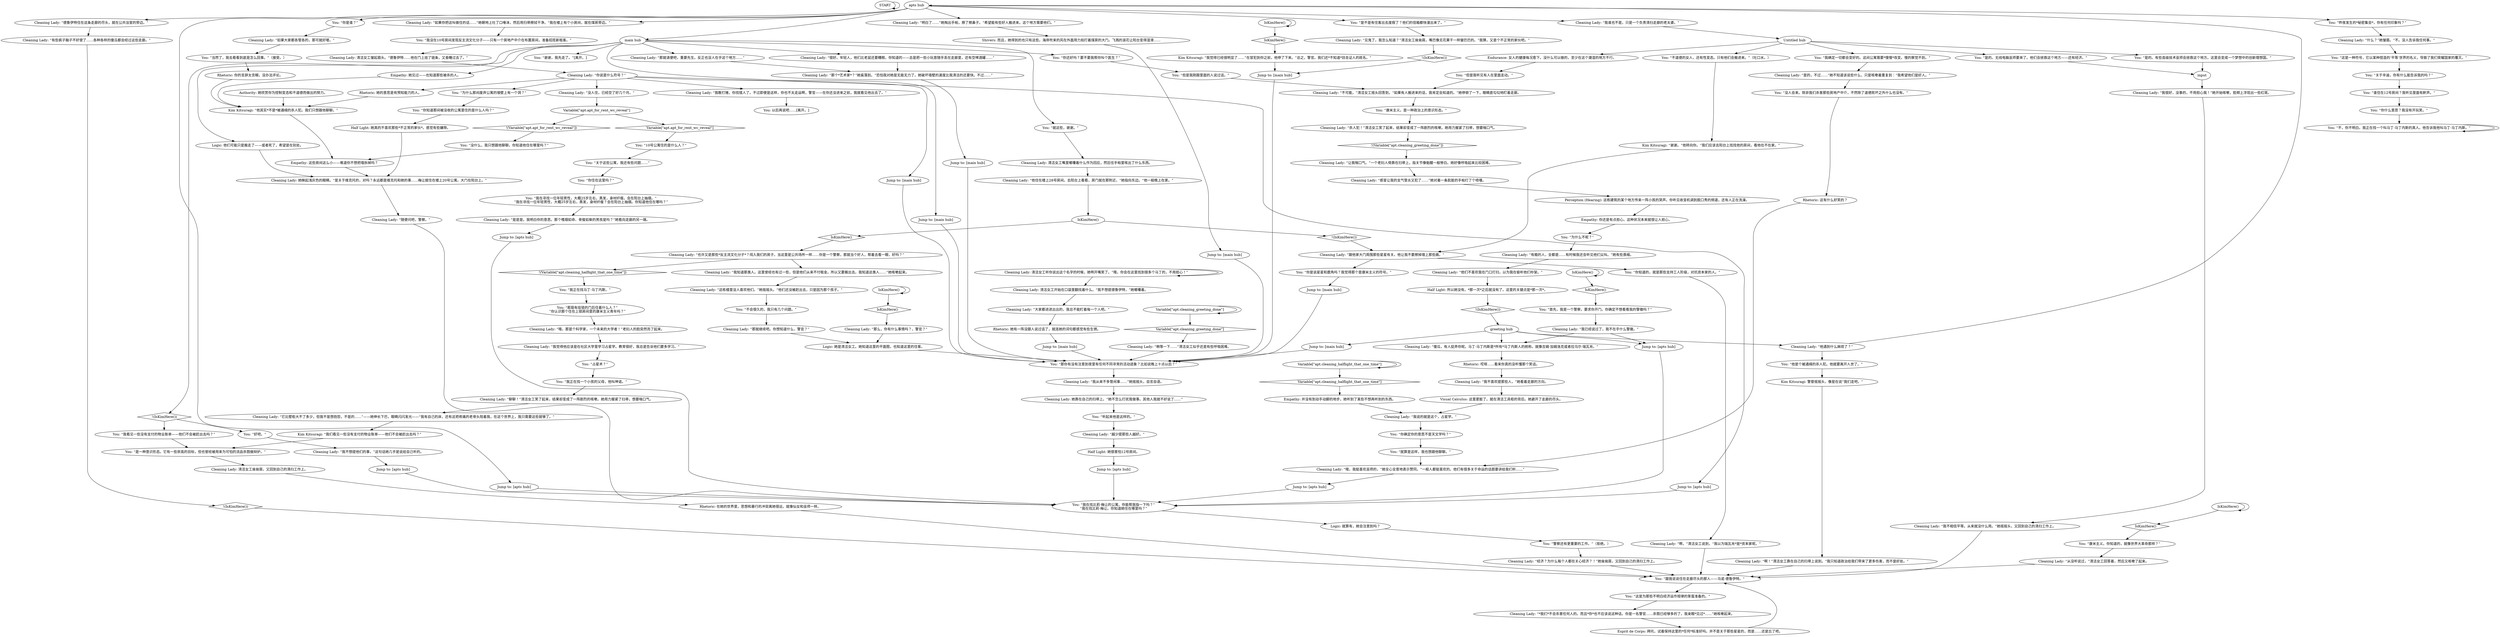 # APT / CLEANING LADY
# Cleaning lady inside the apartment building. Part of her greeting is in PIER / APARTMENTS PIER DOOR dialogue.
# ==================================================
digraph G {
	  0 [label="START"];
	  1 [label="input"];
	  2 [label="Cleaning Lady: “哦，我挺喜欢巫师的，”她全心全意地表示赞同。“一般人都挺喜欢的。他们有很多关于命运的话题要讲给我们听……”"];
	  3 [label="Cleaning Lady: “他住在楼上28号房间。去阳台上看看，房门就在那附近，”她指向东边。“他一般晚上在家。”"];
	  4 [label="Jump to: [main hub]"];
	  5 [label="Jump to: [main hub]"];
	  6 [label="Cleaning Lady: 她靠在自己的扫帚上。“她不怎么打扰我做事。其他人我就不好说了……”"];
	  7 [label="Cleaning Lady: “如果大家都各管各的，那可就好喽。”"];
	  8 [label="Cleaning Lady: “我谁也不是，只是一个负责清扫走廊的老太婆。”"];
	  9 [label="You: “那扇有挂锁的门后住着什么人？”\n“你认识那个住在上锁房间里的康米主义青年吗？”"];
	  10 [label="Cleaning Lady: 清洁女工听你说出这个名字的时候，她咧开嘴笑了。“哦，你会在这里找到很多个马丁的，不用担心！”"];
	  11 [label="You: “你什么意思？我没有开玩笑。”"];
	  12 [label="Cleaning Lady: 清洁女工皱起眉头。“德鲁伊特……他在门上挂了链条，又昏睡过去了。”"];
	  13 [label="Cleaning Lady: “明白了……”她掏出手帕，擦了擦鼻子。“希望能有些好人搬进来。这个地方需要他们。”"];
	  14 [label="You: “关于辛迪，你有什么能告诉我的吗？”"];
	  15 [label="Cleaning Lady: “我不相信平等。从来就没什么用。”她摇摇头，又回到自己的清扫工作上。"];
	  16 [label="Empathy: 你还是有点担心。这种状况本来就很让人担心。"];
	  17 [label="Cleaning Lady: “他遇到什么麻烦了？”"];
	  18 [label="You: “首先，我是一个警察，要求你开门。你确定不想看看我的警徽吗？”"];
	  19 [label="Kim Kitsuragi: “他其实*不是*被通缉的杀人犯。我们只想跟他聊聊。”"];
	  20 [label="Jump to: [main hub]"];
	  21 [label="Rhetoric: 她有一阵没跟人说过话了，就连她的词句都感觉有些生锈。"];
	  22 [label="Logic: 他们可能只是搬走了——或者死了，希望是在别处。"];
	  23 [label="You: “昨夜发生的*秘密集会*，你有任何印象吗？”"];
	  24 [label="You: “跟我说说住在走廊尽头的那人——乌诺·德鲁伊特。”"];
	  25 [label="Jump to: [apts hub]"];
	  26 [label="You: “你还好吗？要不要我帮你叫个医生？”"];
	  27 [label="You: “我正在找马丁·马丁内斯。”"];
	  28 [label="Visual Calculus: 这里更脏了。就在清洁工具柜的背后。她避开了走廊的尽头。"];
	  29 [label="Jump to: [apts hub]"];
	  30 [label="Jump to: [apts hub]"];
	  31 [label="You: “谁住在12号房间？我听见里面有鼾声。”"];
	  32 [label="Cleaning Lady: “那个*艺术家*？”她奚落到。“恐怕我对她是无能无力了。她破坏墙壁的速度比我清洁的还要快。不过……”"];
	  33 [label="Jump to: [apts hub]"];
	  34 [label="You: “这是为那些不明白经济运作规律的笨蛋准备的。”"];
	  35 [label="Cleaning Lady: 清洁女工开始在口袋里翻找着什么。“我不想提德鲁伊特，”她嘟囔着。"];
	  36 [label="You: “不，你不明白。我正在找一个叫马丁·马丁内斯的真人。他告诉我他叫马丁·马丁内斯。”"];
	  37 [label="Cleaning Lady: “傻瓜，有人捉弄你呢。马丁·马丁内斯是*所有*马丁内斯人的统称。就像吉姆·加姆洛克或者拉乌尔·瑞瓦肖。”"];
	  38 [label="You: “不会很久的，我只有几个问题。”"];
	  39 [label="Cleaning Lady: “我不喜欢提那些人，”她看着走廊的方向。"];
	  40 [label="IsKimHere()"];
	  41 [label="IsKimHere()", shape=diamond];
	  42 [label="!(IsKimHere())", shape=diamond];
	  43 [label="Half Light: 她真的不喜欢那些*不正常的家伙*。感觉有些嫌隙。"];
	  44 [label="Cleaning Lady: “见鬼了，我怎么知道？”清洁女工耸耸肩，嘴巴像无花果干一样皱巴巴的。“我猜，又是个不正常的家伙吧。”"];
	  45 [label="Cleaning Lady: “大家都进进出出的，我总不能盯着每一个人吧。”"];
	  46 [label="You: “为什么不呢？”"];
	  47 [label="Cleaning Lady: “那么，你有什么事情吗？，警官？”"];
	  48 [label="Kim Kitsuragi: 警督摇摇头，像是在说“我们走吧。”"];
	  49 [label="IsKimHere()"];
	  50 [label="IsKimHere()", shape=diamond];
	  51 [label="!(IsKimHere())", shape=diamond];
	  52 [label="Variable[\"apt.cleaning_halflight_that_one_time\"]"];
	  53 [label="Variable[\"apt.cleaning_halflight_that_one_time\"]", shape=diamond];
	  54 [label="!(Variable[\"apt.cleaning_halflight_that_one_time\"])", shape=diamond];
	  55 [label="You: “当然了，我去看看到底是怎么回事。”（接受。）"];
	  56 [label="Jump to: [main hub]"];
	  57 [label="You: “关于这些公寓，我还有些问题……”"];
	  58 [label="Cleaning Lady: “没人住，已经空了好几个月。”"];
	  59 [label="You: “康米主义。是一种政治上的意识形态。”"];
	  60 [label="Cleaning Lady: “也许又是那些*反主流文化分子*？闯入我们的房子，当这里是公共场所一样……你是一个警察，那就当个好人，帮着去看一眼，好吗？”"];
	  61 [label="Kim Kitsuragi: “谢谢。”他转向你。“我们应该去阳台上找找他的房间，看他在不在家。”"];
	  62 [label="Cleaning Lady: “我知道那类人。这里曾经也有过一些，但是他们从来不付租金。所以又要搬出去。我知道这类人……”她咳嗽起来。"];
	  63 [label="You: “警察还有更重要的工作。”（拒绝。）"];
	  64 [label="You: “那你有没有注意到夜里有任何不同寻常的活动迹象？比如说晚上十点以后？”"];
	  65 [label="main hub"];
	  66 [label="You: “为什么那间废弃公寓的墙壁上有一个洞？”"];
	  67 [label="You: “你知道的，就是那些支持工人阶级，对抗资本家的人。”"];
	  68 [label="You: “你确定你的意思不是天文学吗？”"];
	  69 [label="IsKimHere()"];
	  70 [label="IsKimHere()", shape=diamond];
	  71 [label="!(IsKimHere())", shape=diamond];
	  72 [label="Empathy: 这些房间这么小——难道你不想把墙拆掉吗？"];
	  73 [label="Cleaning Lady: “聊聊！”清洁女工笑了起来，结果却变成了一阵剧烈的咳嗽。她用力握紧了扫帚，想要喘口气。"];
	  74 [label="Cleaning Lady: “德鲁伊特住在这条走廊的尽头，就在公共浴室的旁边。”"];
	  75 [label="You: “10号公寓住的是什么人？”"];
	  76 [label="You: “但是我刚跟里面的人说过话。”"];
	  77 [label="Cleaning Lady: “我很好，没事的，不用担心我！”她开始咳嗽，脸颊上浮现出一些红斑。"];
	  78 [label="Variable[\"apt.cleaning_greeting_done\"]"];
	  79 [label="Variable[\"apt.cleaning_greeting_done\"]", shape=diamond];
	  80 [label="!(Variable[\"apt.cleaning_greeting_done\"])", shape=diamond];
	  81 [label="Cleaning Lady: “我敢打赌，你找错人了。不过即便是这样，你也不太走运啊，警官——在你还没进来之前，我就看见他出去了。”"];
	  82 [label="You: “康米主义。你知道的，就像世界大革命那样？”"];
	  83 [label="Kim Kitsuragi: “我们看见一些没有支付的物业账单——他们不会被赶出去吗？”"];
	  84 [label="Shivers: 而且，她得到的也只有这些。海岸吹来的风在外面用力拍打着煤房的大门。飞溅的浪花让阳台变得湿滑……"];
	  85 [label="Untitled hub"];
	  86 [label="You: “你住在这里吗？”"];
	  87 [label="Cleaning Lady: “随便问吧，警察。”"];
	  88 [label="Jump to: [main hub]"];
	  89 [label="You: 以后再说吧……[离开。]"];
	  90 [label="You: “就算是这样，我也想跟他聊聊。”"];
	  91 [label="Cleaning Lady: “我说的就是这个，占星学。”"];
	  92 [label="IsKimHere()"];
	  93 [label="IsKimHere()", shape=diamond];
	  94 [label="!(IsKimHere())", shape=diamond];
	  95 [label="You: “我没在10号房间发现反主流文化分子——只有一个房地产中介在布置房间，准备招揽新租客。”"];
	  96 [label="Cleaning Lady: “它比壁柜大不了多少，但我不是想抱怨，不是的……”——她伸长下巴，眼睛闪闪发光——“我有自己的床，还有这把疼痛的老骨头陪着我，在这个世界上，我只需要这些就够了。”"];
	  97 [label="Rhetoric: 这有什么好笑的？"];
	  98 [label="Cleaning Lady: “*我们*不会杀害任何人的。而且*你*也不应该说这种话。你是一名警官……杀戮已经够多的了。我亲眼*见过*……”她咳嗽起来。"];
	  99 [label="Cleaning Lady: “经济？为什么每个人都在关心经济？！”她耸耸肩，又回到自己的清扫工作上。"];
	  100 [label="Cleaning Lady: “那就请便吧，重要先生。反正也没人在乎这个地方……”"];
	  101 [label="You: “你是谁？”"];
	  102 [label="You: “你知道那间被没收的公寓里住的是什么人吗？”"];
	  103 [label="Cleaning Lady: “有些疯子脑子不好使了……各种各样的傻瓜都会经过这些走廊。”"];
	  104 [label="Jump to: [main hub]"];
	  105 [label="Cleaning Lady: “你说是什么符号？”"];
	  106 [label="You: “听起来他是这样的。”"];
	  107 [label="Jump to: [apts hub]"];
	  108 [label="Rhetoric: 她的意思是有预知能力的人。"];
	  109 [label="You: “这是一种符号，它以某种捏造的‘平等’世界的名义，导致了我们荣耀国家的覆灭。”"];
	  110 [label="Logic: 就算有，她会注意到吗？"];
	  111 [label="Cleaning Lady: 她眯起浅灰色的眼睛。“是关于维克托的，对吗？永远都是维克托和她的事……梅让就住在楼上20号公寓。大门在阳台上。”"];
	  112 [label="Jump to: [apts hub]"];
	  113 [label="Perception (Hearing): 这栋建筑的某个地方传来一阵小孩的哭声。你听见收音机调到脱口秀的频道，还有人正在洗澡。"];
	  114 [label="Endurance: 女人的健康每况愈下。没什么可以做的，至少在这个潮湿的地方不行。"];
	  115 [label="You: “没人会来。除非我们杀害那些房地产中介，不然除了道德败坏之外什么也没有。”"];
	  116 [label="Rhetoric: 你的言辞太含糊，没办法评论。"];
	  117 [label="Cleaning Lady: “很好。年轻人，他们比老鼠还要糟糕，你知道的——总是把一些小玩意随手丢在走廊里，还有空啤酒罐……”"];
	  118 [label="You: “我在找比莉·梅让的公寓。你能帮我指一下吗？”\n“我在找比莉·梅让。你知道她住在哪里吗？”"];
	  119 [label="apts hub"];
	  120 [label="You: “没什么，我只想跟他聊聊。你知道他住在哪里吗？”"];
	  121 [label="You: “但是我听见有人在里面走动。”"];
	  122 [label="greeting hub"];
	  123 [label="Cleaning Lady: “杀人犯！”清洁女工笑了起来，结果却变成了一阵剧烈的咳嗽。她用力握紧了扫帚，想要喘口气。"];
	  124 [label="Cleaning Lady: “啊！”清洁女工靠在自己的扫帚上说到。“我只知道政治给我们带来了更多伤害，而不是好处。”"];
	  125 [label="Esprit de Corps: 拜托，试着保持这里的*任何*标准好吗。并不是关于那些星星的，而是……还是忘了吧。"];
	  126 [label="Empathy: 她见过——也知道那些被杀的人。"];
	  127 [label="You: “我在寻找一位年轻男性，大概25岁左右，黑发，身材纤瘦。会在阳台上抽烟。”\n“我在寻找一位年轻男性，大概25岁左右，黑发，身材纤瘦？会在阳台上抽烟。你知道他住在哪吗？”"];
	  128 [label="Cleaning Lady: “如果你把这叫做住的话……”她朝地上吐了口唾沫，然后用扫帚擦拭干净。“我在楼上有个小房间，就在煤房旁边。”"];
	  129 [label="You: “就这些，谢谢。”"];
	  130 [label="You: “我正在找一个小孩的父母，他叫坤诺。”"];
	  131 [label="Cleaning Lady: “跟他家大门周围那些星星有关。他让我不要擦掉墙上那些画。”"];
	  132 [label="Jump to: [main hub]"];
	  133 [label="You: “是一种意识形态。它有一些崇高的目标，但也曾经被用来为可怕的流血杀戮做辩护。”"];
	  134 [label="Cleaning Lady: “这栋楼里没人喜欢他们。”她摇摇头。“他们还没被赶出去，只是因为那个孩子。”"];
	  135 [label="Authority: 她欣赏你为控制变态和不道德而做出的努力。"];
	  136 [label="Cleaning Lady: “有瘾的人，全都是……有时候我还会听见他们尖叫。”她有些畏缩。"];
	  137 [label="Jump to: [main hub]"];
	  138 [label="You: “不道德的女人，还有性变态。只有他们会搬进来。”（吐口水。）"];
	  139 [label="Cleaning Lady: “感冒让我的支气管炎又犯了……”她对着一条肮脏的手帕打了个喷嚏。"];
	  140 [label="Cleaning Lady: “我已经说过了，我不在乎什么警徽。”"];
	  141 [label="Cleaning Lady: “啊，”清洁女工说到，“我以为瑞瓦肖*是*资本家呢。”"];
	  142 [label="Empathy: 并没有到动手动脚的地步。她听到了某些不想再听到的东西。"];
	  143 [label="Cleaning Lady: “我不想提他们的事，”这句话她几乎是说给自己听的。"];
	  144 [label="Half Light: 她很害怕12号房间。"];
	  145 [label="IsKimHere()"];
	  146 [label="IsKimHere()", shape=diamond];
	  147 [label="!(IsKimHere())", shape=diamond];
	  148 [label="Rhetoric: 哎呀……看来你真的没听懂那个笑话。"];
	  149 [label="You: “是的。有些高级技术巫师会拯救这个地方。这里会变成一个梦想中的创新理想国。”"];
	  150 [label="Cleaning Lady: “是的，不过……”她不知道该说些什么，只是咳嗽着重复到：“我希望他们是好人。”"];
	  151 [label="Cleaning Lady: “是是是。我明白你的意思。那个嗜烟如命、骨瘦如柴的男孩是吗？”她看向走廊的另一端。"];
	  152 [label="Cleaning Lady: 清洁女工嘴里嘟囔着什么作为回应，然后往手帕里咳出了什么东西。"];
	  153 [label="Cleaning Lady: “稍等一下……”清洁女工似乎还是有些呼吸困难。"];
	  154 [label="Cleaning Lady: “那就继续吧。你想知道什么，警官？”"];
	  155 [label="Logic: 她是清洁女工。她知道这里的平面图，也知道这里的住客。"];
	  156 [label="Kim Kitsuragi: “我觉得已经很明显了……”在冒犯到你之前，他停了下来。“总之，警官。我们还*不知道*目击证人的姓名。”"];
	  157 [label="Cleaning Lady: “我从来不多管闲事……”她摇摇头，自言自语。"];
	  158 [label="Cleaning Lady: “他们不喜欢我在门口打扫，以为我在偷听他们吵架。”"];
	  159 [label="Cleaning Lady: “不可能，”清洁女工摇头回答到，“如果有人搬进来的话，我肯定会知道的。”她停顿了一下，眼睛直勾勾地盯着走廊。"];
	  160 [label="Half Light: 所以她没有。*那一次*之后就没有了。这里的关键点是*那一次*。"];
	  161 [label="Jump to: [apts hub]"];
	  162 [label="You: “好吧。”"];
	  163 [label="You: “是的。无线电脑巫师要来了。他们会拯救这个地方——还有经济。”"];
	  164 [label="You: “我确定一切都会变好的。这间公寓需要*慢慢*改变。慢的察觉不到。”"];
	  165 [label="You: “是不是有住客出去度假了？他们的信箱都快漫出来了。”"];
	  166 [label="Cleaning Lady: “哦，那是个科学家，一个未来的大学者！”老妇人的脸突然亮了起来。"];
	  167 [label="You: “你是说星星和鹿角吗？我觉得那个是康米主义的符号。”"];
	  168 [label="Variable[\"apt.apt_for_rent_wc_reveal\"]"];
	  169 [label="Variable[\"apt.apt_for_rent_wc_reveal\"]", shape=diamond];
	  170 [label="!(Variable[\"apt.apt_for_rent_wc_reveal\"])", shape=diamond];
	  171 [label="Cleaning Lady: “让我喘口气。”一个老妇人倚靠在扫帚上，指关节像骷髅一般惨白。她好像呼吸起来比较困难。"];
	  172 [label="Cleaning Lady: “我觉得他应该是在社区大学里学习占星学。教育很好，我总是告诉他们要多学习。”"];
	  173 [label="You: “他是个被通缉的杀人犯。他就要离开人世了。”"];
	  174 [label="Rhetoric: 在她的世界里，思想和暴行的冲突离她很远，就像仙女和巫师一样。"];
	  175 [label="Cleaning Lady: “什么？”她皱眉。“不。没人告诉我任何事。”"];
	  176 [label="You: “谢谢，我先走了。”[离开。]"];
	  177 [label="You: “占星术？”"];
	  178 [label="Cleaning Lady: “从没听说过，”清洁女工回答着，然后又咳嗽了起来。"];
	  179 [label="Cleaning Lady: 清洁女工耸耸肩，又回到自己的清扫工作上。"];
	  180 [label="You: “我看见一些没有支付的物业账单——他们不会被赶出去吗？”"];
	  181 [label="Cleaning Lady: “越少提那些人越好。”"];
	  0 -> 0
	  1 -> 77
	  2 -> 107
	  3 -> 145
	  4 -> 64
	  5 -> 64
	  6 -> 106
	  7 -> 55
	  8 -> 85
	  9 -> 166
	  10 -> 10
	  10 -> 35
	  11 -> 36
	  12 -> 105
	  13 -> 84
	  14 -> 31
	  15 -> 24
	  16 -> 46
	  17 -> 173
	  17 -> 119
	  18 -> 140
	  19 -> 72
	  20 -> 64
	  21 -> 137
	  22 -> 111
	  23 -> 175
	  24 -> 34
	  25 -> 118
	  26 -> 76
	  27 -> 9
	  28 -> 91
	  29 -> 118
	  30 -> 118
	  31 -> 11
	  32 -> 5
	  33 -> 118
	  34 -> 98
	  35 -> 45
	  36 -> 36
	  37 -> 148
	  38 -> 154
	  39 -> 28
	  40 -> 40
	  40 -> 41
	  41 -> 156
	  42 -> 4
	  43 -> 111
	  44 -> 42
	  45 -> 21
	  46 -> 136
	  47 -> 155
	  48 -> 124
	  49 -> 49
	  49 -> 50
	  50 -> 18
	  51 -> 122
	  52 -> 52
	  52 -> 53
	  53 -> 142
	  54 -> 27
	  55 -> 116
	  56 -> 64
	  57 -> 86
	  58 -> 168
	  59 -> 123
	  60 -> 62
	  60 -> 54
	  61 -> 131
	  62 -> 134
	  63 -> 99
	  64 -> 157
	  65 -> 129
	  65 -> 100
	  65 -> 176
	  65 -> 117
	  65 -> 22
	  65 -> 56
	  65 -> 94
	  65 -> 26
	  65 -> 126
	  66 -> 102
	  67 -> 141
	  68 -> 90
	  69 -> 69
	  69 -> 70
	  70 -> 47
	  71 -> 24
	  72 -> 111
	  73 -> 96
	  74 -> 103
	  75 -> 57
	  76 -> 159
	  77 -> 15
	  78 -> 78
	  78 -> 79
	  79 -> 153
	  80 -> 171
	  81 -> 89
	  82 -> 178
	  83 -> 133
	  84 -> 20
	  85 -> 163
	  85 -> 164
	  85 -> 138
	  85 -> 114
	  85 -> 149
	  86 -> 127
	  87 -> 118
	  88 -> 64
	  90 -> 2
	  91 -> 68
	  92 -> 92
	  92 -> 93
	  93 -> 82
	  94 -> 162
	  94 -> 180
	  95 -> 12
	  96 -> 83
	  97 -> 2
	  98 -> 125
	  99 -> 24
	  100 -> 32
	  101 -> 7
	  102 -> 43
	  103 -> 71
	  104 -> 64
	  105 -> 33
	  105 -> 66
	  105 -> 132
	  105 -> 108
	  105 -> 81
	  105 -> 58
	  106 -> 181
	  107 -> 118
	  108 -> 19
	  109 -> 14
	  110 -> 63
	  111 -> 87
	  112 -> 118
	  113 -> 16
	  114 -> 121
	  115 -> 97
	  116 -> 19
	  117 -> 32
	  118 -> 110
	  119 -> 128
	  119 -> 65
	  119 -> 101
	  119 -> 165
	  119 -> 8
	  119 -> 74
	  119 -> 13
	  119 -> 23
	  119 -> 30
	  120 -> 72
	  121 -> 159
	  122 -> 88
	  122 -> 17
	  122 -> 37
	  122 -> 25
	  123 -> 80
	  124 -> 24
	  125 -> 24
	  126 -> 19
	  127 -> 151
	  128 -> 95
	  129 -> 152
	  130 -> 73
	  131 -> 67
	  131 -> 167
	  132 -> 64
	  133 -> 179
	  134 -> 38
	  135 -> 19
	  136 -> 158
	  137 -> 64
	  138 -> 61
	  139 -> 113
	  140 -> 25
	  140 -> 37
	  141 -> 24
	  142 -> 91
	  143 -> 161
	  144 -> 29
	  145 -> 146
	  145 -> 147
	  146 -> 60
	  147 -> 131
	  148 -> 39
	  149 -> 1
	  150 -> 115
	  151 -> 112
	  152 -> 3
	  153 -> 64
	  154 -> 155
	  155 -> 64
	  156 -> 4
	  157 -> 6
	  158 -> 160
	  159 -> 59
	  160 -> 51
	  161 -> 118
	  162 -> 143
	  163 -> 1
	  164 -> 150
	  165 -> 44
	  166 -> 172
	  167 -> 104
	  168 -> 169
	  168 -> 170
	  169 -> 75
	  170 -> 120
	  171 -> 139
	  172 -> 177
	  173 -> 48
	  174 -> 24
	  175 -> 109
	  177 -> 130
	  178 -> 24
	  179 -> 174
	  180 -> 133
	  181 -> 144
}

